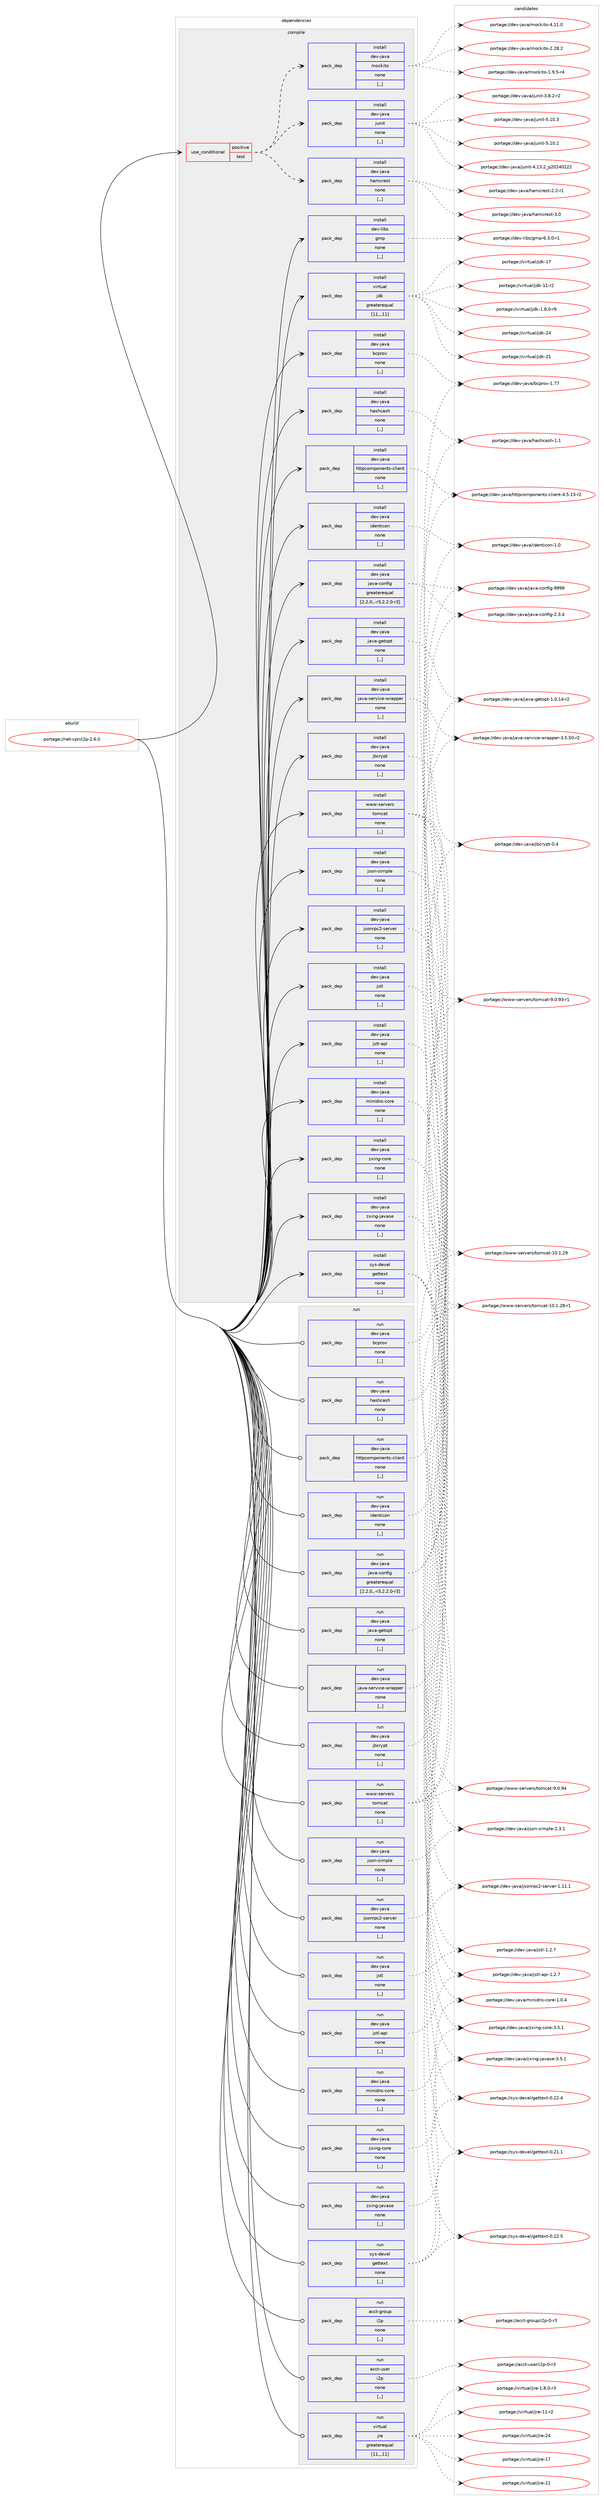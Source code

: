 digraph prolog {

# *************
# Graph options
# *************

newrank=true;
concentrate=true;
compound=true;
graph [rankdir=LR,fontname=Helvetica,fontsize=10,ranksep=1.5];#, ranksep=2.5, nodesep=0.2];
edge  [arrowhead=vee];
node  [fontname=Helvetica,fontsize=10];

# **********
# The ebuild
# **********

subgraph cluster_leftcol {
color=gray;
label=<<i>ebuild</i>>;
id [label="portage://net-vpn/i2p-2.6.0", color=red, width=4, href="../net-vpn/i2p-2.6.0.svg"];
}

# ****************
# The dependencies
# ****************

subgraph cluster_midcol {
color=gray;
label=<<i>dependencies</i>>;
subgraph cluster_compile {
fillcolor="#eeeeee";
style=filled;
label=<<i>compile</i>>;
subgraph cond235519 {
dependency895183 [label=<<TABLE BORDER="0" CELLBORDER="1" CELLSPACING="0" CELLPADDING="4"><TR><TD ROWSPAN="3" CELLPADDING="10">use_conditional</TD></TR><TR><TD>positive</TD></TR><TR><TD>test</TD></TR></TABLE>>, shape=none, color=red];
subgraph pack653120 {
dependency895184 [label=<<TABLE BORDER="0" CELLBORDER="1" CELLSPACING="0" CELLPADDING="4" WIDTH="220"><TR><TD ROWSPAN="6" CELLPADDING="30">pack_dep</TD></TR><TR><TD WIDTH="110">install</TD></TR><TR><TD>dev-java</TD></TR><TR><TD>hamcrest</TD></TR><TR><TD>none</TD></TR><TR><TD>[,,]</TD></TR></TABLE>>, shape=none, color=blue];
}
dependency895183:e -> dependency895184:w [weight=20,style="dashed",arrowhead="vee"];
subgraph pack653121 {
dependency895185 [label=<<TABLE BORDER="0" CELLBORDER="1" CELLSPACING="0" CELLPADDING="4" WIDTH="220"><TR><TD ROWSPAN="6" CELLPADDING="30">pack_dep</TD></TR><TR><TD WIDTH="110">install</TD></TR><TR><TD>dev-java</TD></TR><TR><TD>junit</TD></TR><TR><TD>none</TD></TR><TR><TD>[,,]</TD></TR></TABLE>>, shape=none, color=blue];
}
dependency895183:e -> dependency895185:w [weight=20,style="dashed",arrowhead="vee"];
subgraph pack653122 {
dependency895186 [label=<<TABLE BORDER="0" CELLBORDER="1" CELLSPACING="0" CELLPADDING="4" WIDTH="220"><TR><TD ROWSPAN="6" CELLPADDING="30">pack_dep</TD></TR><TR><TD WIDTH="110">install</TD></TR><TR><TD>dev-java</TD></TR><TR><TD>mockito</TD></TR><TR><TD>none</TD></TR><TR><TD>[,,]</TD></TR></TABLE>>, shape=none, color=blue];
}
dependency895183:e -> dependency895186:w [weight=20,style="dashed",arrowhead="vee"];
}
id:e -> dependency895183:w [weight=20,style="solid",arrowhead="vee"];
subgraph pack653123 {
dependency895187 [label=<<TABLE BORDER="0" CELLBORDER="1" CELLSPACING="0" CELLPADDING="4" WIDTH="220"><TR><TD ROWSPAN="6" CELLPADDING="30">pack_dep</TD></TR><TR><TD WIDTH="110">install</TD></TR><TR><TD>dev-java</TD></TR><TR><TD>bcprov</TD></TR><TR><TD>none</TD></TR><TR><TD>[,,]</TD></TR></TABLE>>, shape=none, color=blue];
}
id:e -> dependency895187:w [weight=20,style="solid",arrowhead="vee"];
subgraph pack653124 {
dependency895188 [label=<<TABLE BORDER="0" CELLBORDER="1" CELLSPACING="0" CELLPADDING="4" WIDTH="220"><TR><TD ROWSPAN="6" CELLPADDING="30">pack_dep</TD></TR><TR><TD WIDTH="110">install</TD></TR><TR><TD>dev-java</TD></TR><TR><TD>hashcash</TD></TR><TR><TD>none</TD></TR><TR><TD>[,,]</TD></TR></TABLE>>, shape=none, color=blue];
}
id:e -> dependency895188:w [weight=20,style="solid",arrowhead="vee"];
subgraph pack653125 {
dependency895189 [label=<<TABLE BORDER="0" CELLBORDER="1" CELLSPACING="0" CELLPADDING="4" WIDTH="220"><TR><TD ROWSPAN="6" CELLPADDING="30">pack_dep</TD></TR><TR><TD WIDTH="110">install</TD></TR><TR><TD>dev-java</TD></TR><TR><TD>httpcomponents-client</TD></TR><TR><TD>none</TD></TR><TR><TD>[,,]</TD></TR></TABLE>>, shape=none, color=blue];
}
id:e -> dependency895189:w [weight=20,style="solid",arrowhead="vee"];
subgraph pack653126 {
dependency895190 [label=<<TABLE BORDER="0" CELLBORDER="1" CELLSPACING="0" CELLPADDING="4" WIDTH="220"><TR><TD ROWSPAN="6" CELLPADDING="30">pack_dep</TD></TR><TR><TD WIDTH="110">install</TD></TR><TR><TD>dev-java</TD></TR><TR><TD>identicon</TD></TR><TR><TD>none</TD></TR><TR><TD>[,,]</TD></TR></TABLE>>, shape=none, color=blue];
}
id:e -> dependency895190:w [weight=20,style="solid",arrowhead="vee"];
subgraph pack653127 {
dependency895191 [label=<<TABLE BORDER="0" CELLBORDER="1" CELLSPACING="0" CELLPADDING="4" WIDTH="220"><TR><TD ROWSPAN="6" CELLPADDING="30">pack_dep</TD></TR><TR><TD WIDTH="110">install</TD></TR><TR><TD>dev-java</TD></TR><TR><TD>java-config</TD></TR><TR><TD>greaterequal</TD></TR><TR><TD>[2.2.0,,-r3,2.2.0-r3]</TD></TR></TABLE>>, shape=none, color=blue];
}
id:e -> dependency895191:w [weight=20,style="solid",arrowhead="vee"];
subgraph pack653128 {
dependency895192 [label=<<TABLE BORDER="0" CELLBORDER="1" CELLSPACING="0" CELLPADDING="4" WIDTH="220"><TR><TD ROWSPAN="6" CELLPADDING="30">pack_dep</TD></TR><TR><TD WIDTH="110">install</TD></TR><TR><TD>dev-java</TD></TR><TR><TD>java-getopt</TD></TR><TR><TD>none</TD></TR><TR><TD>[,,]</TD></TR></TABLE>>, shape=none, color=blue];
}
id:e -> dependency895192:w [weight=20,style="solid",arrowhead="vee"];
subgraph pack653129 {
dependency895193 [label=<<TABLE BORDER="0" CELLBORDER="1" CELLSPACING="0" CELLPADDING="4" WIDTH="220"><TR><TD ROWSPAN="6" CELLPADDING="30">pack_dep</TD></TR><TR><TD WIDTH="110">install</TD></TR><TR><TD>dev-java</TD></TR><TR><TD>java-service-wrapper</TD></TR><TR><TD>none</TD></TR><TR><TD>[,,]</TD></TR></TABLE>>, shape=none, color=blue];
}
id:e -> dependency895193:w [weight=20,style="solid",arrowhead="vee"];
subgraph pack653130 {
dependency895194 [label=<<TABLE BORDER="0" CELLBORDER="1" CELLSPACING="0" CELLPADDING="4" WIDTH="220"><TR><TD ROWSPAN="6" CELLPADDING="30">pack_dep</TD></TR><TR><TD WIDTH="110">install</TD></TR><TR><TD>dev-java</TD></TR><TR><TD>jbcrypt</TD></TR><TR><TD>none</TD></TR><TR><TD>[,,]</TD></TR></TABLE>>, shape=none, color=blue];
}
id:e -> dependency895194:w [weight=20,style="solid",arrowhead="vee"];
subgraph pack653131 {
dependency895195 [label=<<TABLE BORDER="0" CELLBORDER="1" CELLSPACING="0" CELLPADDING="4" WIDTH="220"><TR><TD ROWSPAN="6" CELLPADDING="30">pack_dep</TD></TR><TR><TD WIDTH="110">install</TD></TR><TR><TD>dev-java</TD></TR><TR><TD>json-simple</TD></TR><TR><TD>none</TD></TR><TR><TD>[,,]</TD></TR></TABLE>>, shape=none, color=blue];
}
id:e -> dependency895195:w [weight=20,style="solid",arrowhead="vee"];
subgraph pack653132 {
dependency895196 [label=<<TABLE BORDER="0" CELLBORDER="1" CELLSPACING="0" CELLPADDING="4" WIDTH="220"><TR><TD ROWSPAN="6" CELLPADDING="30">pack_dep</TD></TR><TR><TD WIDTH="110">install</TD></TR><TR><TD>dev-java</TD></TR><TR><TD>jsonrpc2-server</TD></TR><TR><TD>none</TD></TR><TR><TD>[,,]</TD></TR></TABLE>>, shape=none, color=blue];
}
id:e -> dependency895196:w [weight=20,style="solid",arrowhead="vee"];
subgraph pack653133 {
dependency895197 [label=<<TABLE BORDER="0" CELLBORDER="1" CELLSPACING="0" CELLPADDING="4" WIDTH="220"><TR><TD ROWSPAN="6" CELLPADDING="30">pack_dep</TD></TR><TR><TD WIDTH="110">install</TD></TR><TR><TD>dev-java</TD></TR><TR><TD>jstl</TD></TR><TR><TD>none</TD></TR><TR><TD>[,,]</TD></TR></TABLE>>, shape=none, color=blue];
}
id:e -> dependency895197:w [weight=20,style="solid",arrowhead="vee"];
subgraph pack653134 {
dependency895198 [label=<<TABLE BORDER="0" CELLBORDER="1" CELLSPACING="0" CELLPADDING="4" WIDTH="220"><TR><TD ROWSPAN="6" CELLPADDING="30">pack_dep</TD></TR><TR><TD WIDTH="110">install</TD></TR><TR><TD>dev-java</TD></TR><TR><TD>jstl-api</TD></TR><TR><TD>none</TD></TR><TR><TD>[,,]</TD></TR></TABLE>>, shape=none, color=blue];
}
id:e -> dependency895198:w [weight=20,style="solid",arrowhead="vee"];
subgraph pack653135 {
dependency895199 [label=<<TABLE BORDER="0" CELLBORDER="1" CELLSPACING="0" CELLPADDING="4" WIDTH="220"><TR><TD ROWSPAN="6" CELLPADDING="30">pack_dep</TD></TR><TR><TD WIDTH="110">install</TD></TR><TR><TD>dev-java</TD></TR><TR><TD>minidns-core</TD></TR><TR><TD>none</TD></TR><TR><TD>[,,]</TD></TR></TABLE>>, shape=none, color=blue];
}
id:e -> dependency895199:w [weight=20,style="solid",arrowhead="vee"];
subgraph pack653136 {
dependency895200 [label=<<TABLE BORDER="0" CELLBORDER="1" CELLSPACING="0" CELLPADDING="4" WIDTH="220"><TR><TD ROWSPAN="6" CELLPADDING="30">pack_dep</TD></TR><TR><TD WIDTH="110">install</TD></TR><TR><TD>dev-java</TD></TR><TR><TD>zxing-core</TD></TR><TR><TD>none</TD></TR><TR><TD>[,,]</TD></TR></TABLE>>, shape=none, color=blue];
}
id:e -> dependency895200:w [weight=20,style="solid",arrowhead="vee"];
subgraph pack653137 {
dependency895201 [label=<<TABLE BORDER="0" CELLBORDER="1" CELLSPACING="0" CELLPADDING="4" WIDTH="220"><TR><TD ROWSPAN="6" CELLPADDING="30">pack_dep</TD></TR><TR><TD WIDTH="110">install</TD></TR><TR><TD>dev-java</TD></TR><TR><TD>zxing-javase</TD></TR><TR><TD>none</TD></TR><TR><TD>[,,]</TD></TR></TABLE>>, shape=none, color=blue];
}
id:e -> dependency895201:w [weight=20,style="solid",arrowhead="vee"];
subgraph pack653138 {
dependency895202 [label=<<TABLE BORDER="0" CELLBORDER="1" CELLSPACING="0" CELLPADDING="4" WIDTH="220"><TR><TD ROWSPAN="6" CELLPADDING="30">pack_dep</TD></TR><TR><TD WIDTH="110">install</TD></TR><TR><TD>dev-libs</TD></TR><TR><TD>gmp</TD></TR><TR><TD>none</TD></TR><TR><TD>[,,]</TD></TR></TABLE>>, shape=none, color=blue];
}
id:e -> dependency895202:w [weight=20,style="solid",arrowhead="vee"];
subgraph pack653139 {
dependency895203 [label=<<TABLE BORDER="0" CELLBORDER="1" CELLSPACING="0" CELLPADDING="4" WIDTH="220"><TR><TD ROWSPAN="6" CELLPADDING="30">pack_dep</TD></TR><TR><TD WIDTH="110">install</TD></TR><TR><TD>sys-devel</TD></TR><TR><TD>gettext</TD></TR><TR><TD>none</TD></TR><TR><TD>[,,]</TD></TR></TABLE>>, shape=none, color=blue];
}
id:e -> dependency895203:w [weight=20,style="solid",arrowhead="vee"];
subgraph pack653140 {
dependency895204 [label=<<TABLE BORDER="0" CELLBORDER="1" CELLSPACING="0" CELLPADDING="4" WIDTH="220"><TR><TD ROWSPAN="6" CELLPADDING="30">pack_dep</TD></TR><TR><TD WIDTH="110">install</TD></TR><TR><TD>virtual</TD></TR><TR><TD>jdk</TD></TR><TR><TD>greaterequal</TD></TR><TR><TD>[11,,,11]</TD></TR></TABLE>>, shape=none, color=blue];
}
id:e -> dependency895204:w [weight=20,style="solid",arrowhead="vee"];
subgraph pack653141 {
dependency895205 [label=<<TABLE BORDER="0" CELLBORDER="1" CELLSPACING="0" CELLPADDING="4" WIDTH="220"><TR><TD ROWSPAN="6" CELLPADDING="30">pack_dep</TD></TR><TR><TD WIDTH="110">install</TD></TR><TR><TD>www-servers</TD></TR><TR><TD>tomcat</TD></TR><TR><TD>none</TD></TR><TR><TD>[,,]</TD></TR></TABLE>>, shape=none, color=blue];
}
id:e -> dependency895205:w [weight=20,style="solid",arrowhead="vee"];
}
subgraph cluster_compileandrun {
fillcolor="#eeeeee";
style=filled;
label=<<i>compile and run</i>>;
}
subgraph cluster_run {
fillcolor="#eeeeee";
style=filled;
label=<<i>run</i>>;
subgraph pack653142 {
dependency895206 [label=<<TABLE BORDER="0" CELLBORDER="1" CELLSPACING="0" CELLPADDING="4" WIDTH="220"><TR><TD ROWSPAN="6" CELLPADDING="30">pack_dep</TD></TR><TR><TD WIDTH="110">run</TD></TR><TR><TD>acct-group</TD></TR><TR><TD>i2p</TD></TR><TR><TD>none</TD></TR><TR><TD>[,,]</TD></TR></TABLE>>, shape=none, color=blue];
}
id:e -> dependency895206:w [weight=20,style="solid",arrowhead="odot"];
subgraph pack653143 {
dependency895207 [label=<<TABLE BORDER="0" CELLBORDER="1" CELLSPACING="0" CELLPADDING="4" WIDTH="220"><TR><TD ROWSPAN="6" CELLPADDING="30">pack_dep</TD></TR><TR><TD WIDTH="110">run</TD></TR><TR><TD>acct-user</TD></TR><TR><TD>i2p</TD></TR><TR><TD>none</TD></TR><TR><TD>[,,]</TD></TR></TABLE>>, shape=none, color=blue];
}
id:e -> dependency895207:w [weight=20,style="solid",arrowhead="odot"];
subgraph pack653144 {
dependency895208 [label=<<TABLE BORDER="0" CELLBORDER="1" CELLSPACING="0" CELLPADDING="4" WIDTH="220"><TR><TD ROWSPAN="6" CELLPADDING="30">pack_dep</TD></TR><TR><TD WIDTH="110">run</TD></TR><TR><TD>dev-java</TD></TR><TR><TD>bcprov</TD></TR><TR><TD>none</TD></TR><TR><TD>[,,]</TD></TR></TABLE>>, shape=none, color=blue];
}
id:e -> dependency895208:w [weight=20,style="solid",arrowhead="odot"];
subgraph pack653145 {
dependency895209 [label=<<TABLE BORDER="0" CELLBORDER="1" CELLSPACING="0" CELLPADDING="4" WIDTH="220"><TR><TD ROWSPAN="6" CELLPADDING="30">pack_dep</TD></TR><TR><TD WIDTH="110">run</TD></TR><TR><TD>dev-java</TD></TR><TR><TD>hashcash</TD></TR><TR><TD>none</TD></TR><TR><TD>[,,]</TD></TR></TABLE>>, shape=none, color=blue];
}
id:e -> dependency895209:w [weight=20,style="solid",arrowhead="odot"];
subgraph pack653146 {
dependency895210 [label=<<TABLE BORDER="0" CELLBORDER="1" CELLSPACING="0" CELLPADDING="4" WIDTH="220"><TR><TD ROWSPAN="6" CELLPADDING="30">pack_dep</TD></TR><TR><TD WIDTH="110">run</TD></TR><TR><TD>dev-java</TD></TR><TR><TD>httpcomponents-client</TD></TR><TR><TD>none</TD></TR><TR><TD>[,,]</TD></TR></TABLE>>, shape=none, color=blue];
}
id:e -> dependency895210:w [weight=20,style="solid",arrowhead="odot"];
subgraph pack653147 {
dependency895211 [label=<<TABLE BORDER="0" CELLBORDER="1" CELLSPACING="0" CELLPADDING="4" WIDTH="220"><TR><TD ROWSPAN="6" CELLPADDING="30">pack_dep</TD></TR><TR><TD WIDTH="110">run</TD></TR><TR><TD>dev-java</TD></TR><TR><TD>identicon</TD></TR><TR><TD>none</TD></TR><TR><TD>[,,]</TD></TR></TABLE>>, shape=none, color=blue];
}
id:e -> dependency895211:w [weight=20,style="solid",arrowhead="odot"];
subgraph pack653148 {
dependency895212 [label=<<TABLE BORDER="0" CELLBORDER="1" CELLSPACING="0" CELLPADDING="4" WIDTH="220"><TR><TD ROWSPAN="6" CELLPADDING="30">pack_dep</TD></TR><TR><TD WIDTH="110">run</TD></TR><TR><TD>dev-java</TD></TR><TR><TD>java-config</TD></TR><TR><TD>greaterequal</TD></TR><TR><TD>[2.2.0,,-r3,2.2.0-r3]</TD></TR></TABLE>>, shape=none, color=blue];
}
id:e -> dependency895212:w [weight=20,style="solid",arrowhead="odot"];
subgraph pack653149 {
dependency895213 [label=<<TABLE BORDER="0" CELLBORDER="1" CELLSPACING="0" CELLPADDING="4" WIDTH="220"><TR><TD ROWSPAN="6" CELLPADDING="30">pack_dep</TD></TR><TR><TD WIDTH="110">run</TD></TR><TR><TD>dev-java</TD></TR><TR><TD>java-getopt</TD></TR><TR><TD>none</TD></TR><TR><TD>[,,]</TD></TR></TABLE>>, shape=none, color=blue];
}
id:e -> dependency895213:w [weight=20,style="solid",arrowhead="odot"];
subgraph pack653150 {
dependency895214 [label=<<TABLE BORDER="0" CELLBORDER="1" CELLSPACING="0" CELLPADDING="4" WIDTH="220"><TR><TD ROWSPAN="6" CELLPADDING="30">pack_dep</TD></TR><TR><TD WIDTH="110">run</TD></TR><TR><TD>dev-java</TD></TR><TR><TD>java-service-wrapper</TD></TR><TR><TD>none</TD></TR><TR><TD>[,,]</TD></TR></TABLE>>, shape=none, color=blue];
}
id:e -> dependency895214:w [weight=20,style="solid",arrowhead="odot"];
subgraph pack653151 {
dependency895215 [label=<<TABLE BORDER="0" CELLBORDER="1" CELLSPACING="0" CELLPADDING="4" WIDTH="220"><TR><TD ROWSPAN="6" CELLPADDING="30">pack_dep</TD></TR><TR><TD WIDTH="110">run</TD></TR><TR><TD>dev-java</TD></TR><TR><TD>jbcrypt</TD></TR><TR><TD>none</TD></TR><TR><TD>[,,]</TD></TR></TABLE>>, shape=none, color=blue];
}
id:e -> dependency895215:w [weight=20,style="solid",arrowhead="odot"];
subgraph pack653152 {
dependency895216 [label=<<TABLE BORDER="0" CELLBORDER="1" CELLSPACING="0" CELLPADDING="4" WIDTH="220"><TR><TD ROWSPAN="6" CELLPADDING="30">pack_dep</TD></TR><TR><TD WIDTH="110">run</TD></TR><TR><TD>dev-java</TD></TR><TR><TD>json-simple</TD></TR><TR><TD>none</TD></TR><TR><TD>[,,]</TD></TR></TABLE>>, shape=none, color=blue];
}
id:e -> dependency895216:w [weight=20,style="solid",arrowhead="odot"];
subgraph pack653153 {
dependency895217 [label=<<TABLE BORDER="0" CELLBORDER="1" CELLSPACING="0" CELLPADDING="4" WIDTH="220"><TR><TD ROWSPAN="6" CELLPADDING="30">pack_dep</TD></TR><TR><TD WIDTH="110">run</TD></TR><TR><TD>dev-java</TD></TR><TR><TD>jsonrpc2-server</TD></TR><TR><TD>none</TD></TR><TR><TD>[,,]</TD></TR></TABLE>>, shape=none, color=blue];
}
id:e -> dependency895217:w [weight=20,style="solid",arrowhead="odot"];
subgraph pack653154 {
dependency895218 [label=<<TABLE BORDER="0" CELLBORDER="1" CELLSPACING="0" CELLPADDING="4" WIDTH="220"><TR><TD ROWSPAN="6" CELLPADDING="30">pack_dep</TD></TR><TR><TD WIDTH="110">run</TD></TR><TR><TD>dev-java</TD></TR><TR><TD>jstl</TD></TR><TR><TD>none</TD></TR><TR><TD>[,,]</TD></TR></TABLE>>, shape=none, color=blue];
}
id:e -> dependency895218:w [weight=20,style="solid",arrowhead="odot"];
subgraph pack653155 {
dependency895219 [label=<<TABLE BORDER="0" CELLBORDER="1" CELLSPACING="0" CELLPADDING="4" WIDTH="220"><TR><TD ROWSPAN="6" CELLPADDING="30">pack_dep</TD></TR><TR><TD WIDTH="110">run</TD></TR><TR><TD>dev-java</TD></TR><TR><TD>jstl-api</TD></TR><TR><TD>none</TD></TR><TR><TD>[,,]</TD></TR></TABLE>>, shape=none, color=blue];
}
id:e -> dependency895219:w [weight=20,style="solid",arrowhead="odot"];
subgraph pack653156 {
dependency895220 [label=<<TABLE BORDER="0" CELLBORDER="1" CELLSPACING="0" CELLPADDING="4" WIDTH="220"><TR><TD ROWSPAN="6" CELLPADDING="30">pack_dep</TD></TR><TR><TD WIDTH="110">run</TD></TR><TR><TD>dev-java</TD></TR><TR><TD>minidns-core</TD></TR><TR><TD>none</TD></TR><TR><TD>[,,]</TD></TR></TABLE>>, shape=none, color=blue];
}
id:e -> dependency895220:w [weight=20,style="solid",arrowhead="odot"];
subgraph pack653157 {
dependency895221 [label=<<TABLE BORDER="0" CELLBORDER="1" CELLSPACING="0" CELLPADDING="4" WIDTH="220"><TR><TD ROWSPAN="6" CELLPADDING="30">pack_dep</TD></TR><TR><TD WIDTH="110">run</TD></TR><TR><TD>dev-java</TD></TR><TR><TD>zxing-core</TD></TR><TR><TD>none</TD></TR><TR><TD>[,,]</TD></TR></TABLE>>, shape=none, color=blue];
}
id:e -> dependency895221:w [weight=20,style="solid",arrowhead="odot"];
subgraph pack653158 {
dependency895222 [label=<<TABLE BORDER="0" CELLBORDER="1" CELLSPACING="0" CELLPADDING="4" WIDTH="220"><TR><TD ROWSPAN="6" CELLPADDING="30">pack_dep</TD></TR><TR><TD WIDTH="110">run</TD></TR><TR><TD>dev-java</TD></TR><TR><TD>zxing-javase</TD></TR><TR><TD>none</TD></TR><TR><TD>[,,]</TD></TR></TABLE>>, shape=none, color=blue];
}
id:e -> dependency895222:w [weight=20,style="solid",arrowhead="odot"];
subgraph pack653159 {
dependency895223 [label=<<TABLE BORDER="0" CELLBORDER="1" CELLSPACING="0" CELLPADDING="4" WIDTH="220"><TR><TD ROWSPAN="6" CELLPADDING="30">pack_dep</TD></TR><TR><TD WIDTH="110">run</TD></TR><TR><TD>sys-devel</TD></TR><TR><TD>gettext</TD></TR><TR><TD>none</TD></TR><TR><TD>[,,]</TD></TR></TABLE>>, shape=none, color=blue];
}
id:e -> dependency895223:w [weight=20,style="solid",arrowhead="odot"];
subgraph pack653160 {
dependency895224 [label=<<TABLE BORDER="0" CELLBORDER="1" CELLSPACING="0" CELLPADDING="4" WIDTH="220"><TR><TD ROWSPAN="6" CELLPADDING="30">pack_dep</TD></TR><TR><TD WIDTH="110">run</TD></TR><TR><TD>virtual</TD></TR><TR><TD>jre</TD></TR><TR><TD>greaterequal</TD></TR><TR><TD>[11,,,11]</TD></TR></TABLE>>, shape=none, color=blue];
}
id:e -> dependency895224:w [weight=20,style="solid",arrowhead="odot"];
subgraph pack653161 {
dependency895225 [label=<<TABLE BORDER="0" CELLBORDER="1" CELLSPACING="0" CELLPADDING="4" WIDTH="220"><TR><TD ROWSPAN="6" CELLPADDING="30">pack_dep</TD></TR><TR><TD WIDTH="110">run</TD></TR><TR><TD>www-servers</TD></TR><TR><TD>tomcat</TD></TR><TR><TD>none</TD></TR><TR><TD>[,,]</TD></TR></TABLE>>, shape=none, color=blue];
}
id:e -> dependency895225:w [weight=20,style="solid",arrowhead="odot"];
}
}

# **************
# The candidates
# **************

subgraph cluster_choices {
rank=same;
color=gray;
label=<<i>candidates</i>>;

subgraph choice653120 {
color=black;
nodesep=1;
choice10010111845106971189747104971099911410111511645514648 [label="portage://dev-java/hamcrest-3.0", color=red, width=4,href="../dev-java/hamcrest-3.0.svg"];
choice100101118451069711897471049710999114101115116455046504511449 [label="portage://dev-java/hamcrest-2.2-r1", color=red, width=4,href="../dev-java/hamcrest-2.2-r1.svg"];
dependency895184:e -> choice10010111845106971189747104971099911410111511645514648:w [style=dotted,weight="100"];
dependency895184:e -> choice100101118451069711897471049710999114101115116455046504511449:w [style=dotted,weight="100"];
}
subgraph choice653121 {
color=black;
nodesep=1;
choice1001011184510697118974710611711010511645534649484651 [label="portage://dev-java/junit-5.10.3", color=red, width=4,href="../dev-java/junit-5.10.3.svg"];
choice1001011184510697118974710611711010511645534649484650 [label="portage://dev-java/junit-5.10.2", color=red, width=4,href="../dev-java/junit-5.10.2.svg"];
choice1001011184510697118974710611711010511645524649514650951125048505248505050 [label="portage://dev-java/junit-4.13.2_p20240222", color=red, width=4,href="../dev-java/junit-4.13.2_p20240222.svg"];
choice100101118451069711897471061171101051164551465646504511450 [label="portage://dev-java/junit-3.8.2-r2", color=red, width=4,href="../dev-java/junit-3.8.2-r2.svg"];
dependency895185:e -> choice1001011184510697118974710611711010511645534649484651:w [style=dotted,weight="100"];
dependency895185:e -> choice1001011184510697118974710611711010511645534649484650:w [style=dotted,weight="100"];
dependency895185:e -> choice1001011184510697118974710611711010511645524649514650951125048505248505050:w [style=dotted,weight="100"];
dependency895185:e -> choice100101118451069711897471061171101051164551465646504511450:w [style=dotted,weight="100"];
}
subgraph choice653122 {
color=black;
nodesep=1;
choice100101118451069711897471091119910710511611145524649494648 [label="portage://dev-java/mockito-4.11.0", color=red, width=4,href="../dev-java/mockito-4.11.0.svg"];
choice100101118451069711897471091119910710511611145504650564650 [label="portage://dev-java/mockito-2.28.2", color=red, width=4,href="../dev-java/mockito-2.28.2.svg"];
choice10010111845106971189747109111991071051161114549465746534511452 [label="portage://dev-java/mockito-1.9.5-r4", color=red, width=4,href="../dev-java/mockito-1.9.5-r4.svg"];
dependency895186:e -> choice100101118451069711897471091119910710511611145524649494648:w [style=dotted,weight="100"];
dependency895186:e -> choice100101118451069711897471091119910710511611145504650564650:w [style=dotted,weight="100"];
dependency895186:e -> choice10010111845106971189747109111991071051161114549465746534511452:w [style=dotted,weight="100"];
}
subgraph choice653123 {
color=black;
nodesep=1;
choice1001011184510697118974798991121141111184549465555 [label="portage://dev-java/bcprov-1.77", color=red, width=4,href="../dev-java/bcprov-1.77.svg"];
dependency895187:e -> choice1001011184510697118974798991121141111184549465555:w [style=dotted,weight="100"];
}
subgraph choice653124 {
color=black;
nodesep=1;
choice1001011184510697118974710497115104999711510445494649 [label="portage://dev-java/hashcash-1.1", color=red, width=4,href="../dev-java/hashcash-1.1.svg"];
dependency895188:e -> choice1001011184510697118974710497115104999711510445494649:w [style=dotted,weight="100"];
}
subgraph choice653125 {
color=black;
nodesep=1;
choice10010111845106971189747104116116112991111091121111101011101161154599108105101110116455246534649514511450 [label="portage://dev-java/httpcomponents-client-4.5.13-r2", color=red, width=4,href="../dev-java/httpcomponents-client-4.5.13-r2.svg"];
dependency895189:e -> choice10010111845106971189747104116116112991111091121111101011101161154599108105101110116455246534649514511450:w [style=dotted,weight="100"];
}
subgraph choice653126 {
color=black;
nodesep=1;
choice100101118451069711897471051001011101161059911111045494648 [label="portage://dev-java/identicon-1.0", color=red, width=4,href="../dev-java/identicon-1.0.svg"];
dependency895190:e -> choice100101118451069711897471051001011101161059911111045494648:w [style=dotted,weight="100"];
}
subgraph choice653127 {
color=black;
nodesep=1;
choice10010111845106971189747106971189745991111101021051034557575757 [label="portage://dev-java/java-config-9999", color=red, width=4,href="../dev-java/java-config-9999.svg"];
choice1001011184510697118974710697118974599111110102105103455046514652 [label="portage://dev-java/java-config-2.3.4", color=red, width=4,href="../dev-java/java-config-2.3.4.svg"];
dependency895191:e -> choice10010111845106971189747106971189745991111101021051034557575757:w [style=dotted,weight="100"];
dependency895191:e -> choice1001011184510697118974710697118974599111110102105103455046514652:w [style=dotted,weight="100"];
}
subgraph choice653128 {
color=black;
nodesep=1;
choice10010111845106971189747106971189745103101116111112116454946484649524511450 [label="portage://dev-java/java-getopt-1.0.14-r2", color=red, width=4,href="../dev-java/java-getopt-1.0.14-r2.svg"];
dependency895192:e -> choice10010111845106971189747106971189745103101116111112116454946484649524511450:w [style=dotted,weight="100"];
}
subgraph choice653129 {
color=black;
nodesep=1;
choice10010111845106971189747106971189745115101114118105991014511911497112112101114455146534653484511450 [label="portage://dev-java/java-service-wrapper-3.5.50-r2", color=red, width=4,href="../dev-java/java-service-wrapper-3.5.50-r2.svg"];
dependency895193:e -> choice10010111845106971189747106971189745115101114118105991014511911497112112101114455146534653484511450:w [style=dotted,weight="100"];
}
subgraph choice653130 {
color=black;
nodesep=1;
choice10010111845106971189747106989911412111211645484652 [label="portage://dev-java/jbcrypt-0.4", color=red, width=4,href="../dev-java/jbcrypt-0.4.svg"];
dependency895194:e -> choice10010111845106971189747106989911412111211645484652:w [style=dotted,weight="100"];
}
subgraph choice653131 {
color=black;
nodesep=1;
choice1001011184510697118974710611511111045115105109112108101455046514649 [label="portage://dev-java/json-simple-2.3.1", color=red, width=4,href="../dev-java/json-simple-2.3.1.svg"];
dependency895195:e -> choice1001011184510697118974710611511111045115105109112108101455046514649:w [style=dotted,weight="100"];
}
subgraph choice653132 {
color=black;
nodesep=1;
choice1001011184510697118974710611511111011411299504511510111411810111445494649494649 [label="portage://dev-java/jsonrpc2-server-1.11.1", color=red, width=4,href="../dev-java/jsonrpc2-server-1.11.1.svg"];
dependency895196:e -> choice1001011184510697118974710611511111011411299504511510111411810111445494649494649:w [style=dotted,weight="100"];
}
subgraph choice653133 {
color=black;
nodesep=1;
choice10010111845106971189747106115116108454946504655 [label="portage://dev-java/jstl-1.2.7", color=red, width=4,href="../dev-java/jstl-1.2.7.svg"];
dependency895197:e -> choice10010111845106971189747106115116108454946504655:w [style=dotted,weight="100"];
}
subgraph choice653134 {
color=black;
nodesep=1;
choice100101118451069711897471061151161084597112105454946504655 [label="portage://dev-java/jstl-api-1.2.7", color=red, width=4,href="../dev-java/jstl-api-1.2.7.svg"];
dependency895198:e -> choice100101118451069711897471061151161084597112105454946504655:w [style=dotted,weight="100"];
}
subgraph choice653135 {
color=black;
nodesep=1;
choice100101118451069711897471091051101051001101154599111114101454946484652 [label="portage://dev-java/minidns-core-1.0.4", color=red, width=4,href="../dev-java/minidns-core-1.0.4.svg"];
dependency895199:e -> choice100101118451069711897471091051101051001101154599111114101454946484652:w [style=dotted,weight="100"];
}
subgraph choice653136 {
color=black;
nodesep=1;
choice100101118451069711897471221201051101034599111114101455146534649 [label="portage://dev-java/zxing-core-3.5.1", color=red, width=4,href="../dev-java/zxing-core-3.5.1.svg"];
dependency895200:e -> choice100101118451069711897471221201051101034599111114101455146534649:w [style=dotted,weight="100"];
}
subgraph choice653137 {
color=black;
nodesep=1;
choice10010111845106971189747122120105110103451069711897115101455146534649 [label="portage://dev-java/zxing-javase-3.5.1", color=red, width=4,href="../dev-java/zxing-javase-3.5.1.svg"];
dependency895201:e -> choice10010111845106971189747122120105110103451069711897115101455146534649:w [style=dotted,weight="100"];
}
subgraph choice653138 {
color=black;
nodesep=1;
choice1001011184510810598115471031091124554465146484511449 [label="portage://dev-libs/gmp-6.3.0-r1", color=red, width=4,href="../dev-libs/gmp-6.3.0-r1.svg"];
dependency895202:e -> choice1001011184510810598115471031091124554465146484511449:w [style=dotted,weight="100"];
}
subgraph choice653139 {
color=black;
nodesep=1;
choice115121115451001011181011084710310111611610112011645484650504653 [label="portage://sys-devel/gettext-0.22.5", color=red, width=4,href="../sys-devel/gettext-0.22.5.svg"];
choice115121115451001011181011084710310111611610112011645484650504652 [label="portage://sys-devel/gettext-0.22.4", color=red, width=4,href="../sys-devel/gettext-0.22.4.svg"];
choice115121115451001011181011084710310111611610112011645484650494649 [label="portage://sys-devel/gettext-0.21.1", color=red, width=4,href="../sys-devel/gettext-0.21.1.svg"];
dependency895203:e -> choice115121115451001011181011084710310111611610112011645484650504653:w [style=dotted,weight="100"];
dependency895203:e -> choice115121115451001011181011084710310111611610112011645484650504652:w [style=dotted,weight="100"];
dependency895203:e -> choice115121115451001011181011084710310111611610112011645484650494649:w [style=dotted,weight="100"];
}
subgraph choice653140 {
color=black;
nodesep=1;
choice1181051141161179710847106100107455052 [label="portage://virtual/jdk-24", color=red, width=4,href="../virtual/jdk-24.svg"];
choice1181051141161179710847106100107455049 [label="portage://virtual/jdk-21", color=red, width=4,href="../virtual/jdk-21.svg"];
choice1181051141161179710847106100107454955 [label="portage://virtual/jdk-17", color=red, width=4,href="../virtual/jdk-17.svg"];
choice11810511411611797108471061001074549494511450 [label="portage://virtual/jdk-11-r2", color=red, width=4,href="../virtual/jdk-11-r2.svg"];
choice11810511411611797108471061001074549465646484511457 [label="portage://virtual/jdk-1.8.0-r9", color=red, width=4,href="../virtual/jdk-1.8.0-r9.svg"];
dependency895204:e -> choice1181051141161179710847106100107455052:w [style=dotted,weight="100"];
dependency895204:e -> choice1181051141161179710847106100107455049:w [style=dotted,weight="100"];
dependency895204:e -> choice1181051141161179710847106100107454955:w [style=dotted,weight="100"];
dependency895204:e -> choice11810511411611797108471061001074549494511450:w [style=dotted,weight="100"];
dependency895204:e -> choice11810511411611797108471061001074549465646484511457:w [style=dotted,weight="100"];
}
subgraph choice653141 {
color=black;
nodesep=1;
choice119119119451151011141181011141154711611110999971164549484649465057 [label="portage://www-servers/tomcat-10.1.29", color=red, width=4,href="../www-servers/tomcat-10.1.29.svg"];
choice1191191194511510111411810111411547116111109999711645494846494650564511449 [label="portage://www-servers/tomcat-10.1.28-r1", color=red, width=4,href="../www-servers/tomcat-10.1.28-r1.svg"];
choice1191191194511510111411810111411547116111109999711645574648465752 [label="portage://www-servers/tomcat-9.0.94", color=red, width=4,href="../www-servers/tomcat-9.0.94.svg"];
choice11911911945115101114118101114115471161111099997116455746484657514511449 [label="portage://www-servers/tomcat-9.0.93-r1", color=red, width=4,href="../www-servers/tomcat-9.0.93-r1.svg"];
dependency895205:e -> choice119119119451151011141181011141154711611110999971164549484649465057:w [style=dotted,weight="100"];
dependency895205:e -> choice1191191194511510111411810111411547116111109999711645494846494650564511449:w [style=dotted,weight="100"];
dependency895205:e -> choice1191191194511510111411810111411547116111109999711645574648465752:w [style=dotted,weight="100"];
dependency895205:e -> choice11911911945115101114118101114115471161111099997116455746484657514511449:w [style=dotted,weight="100"];
}
subgraph choice653142 {
color=black;
nodesep=1;
choice97999911645103114111117112471055011245484511451 [label="portage://acct-group/i2p-0-r3", color=red, width=4,href="../acct-group/i2p-0-r3.svg"];
dependency895206:e -> choice97999911645103114111117112471055011245484511451:w [style=dotted,weight="100"];
}
subgraph choice653143 {
color=black;
nodesep=1;
choice97999911645117115101114471055011245484511451 [label="portage://acct-user/i2p-0-r3", color=red, width=4,href="../acct-user/i2p-0-r3.svg"];
dependency895207:e -> choice97999911645117115101114471055011245484511451:w [style=dotted,weight="100"];
}
subgraph choice653144 {
color=black;
nodesep=1;
choice1001011184510697118974798991121141111184549465555 [label="portage://dev-java/bcprov-1.77", color=red, width=4,href="../dev-java/bcprov-1.77.svg"];
dependency895208:e -> choice1001011184510697118974798991121141111184549465555:w [style=dotted,weight="100"];
}
subgraph choice653145 {
color=black;
nodesep=1;
choice1001011184510697118974710497115104999711510445494649 [label="portage://dev-java/hashcash-1.1", color=red, width=4,href="../dev-java/hashcash-1.1.svg"];
dependency895209:e -> choice1001011184510697118974710497115104999711510445494649:w [style=dotted,weight="100"];
}
subgraph choice653146 {
color=black;
nodesep=1;
choice10010111845106971189747104116116112991111091121111101011101161154599108105101110116455246534649514511450 [label="portage://dev-java/httpcomponents-client-4.5.13-r2", color=red, width=4,href="../dev-java/httpcomponents-client-4.5.13-r2.svg"];
dependency895210:e -> choice10010111845106971189747104116116112991111091121111101011101161154599108105101110116455246534649514511450:w [style=dotted,weight="100"];
}
subgraph choice653147 {
color=black;
nodesep=1;
choice100101118451069711897471051001011101161059911111045494648 [label="portage://dev-java/identicon-1.0", color=red, width=4,href="../dev-java/identicon-1.0.svg"];
dependency895211:e -> choice100101118451069711897471051001011101161059911111045494648:w [style=dotted,weight="100"];
}
subgraph choice653148 {
color=black;
nodesep=1;
choice10010111845106971189747106971189745991111101021051034557575757 [label="portage://dev-java/java-config-9999", color=red, width=4,href="../dev-java/java-config-9999.svg"];
choice1001011184510697118974710697118974599111110102105103455046514652 [label="portage://dev-java/java-config-2.3.4", color=red, width=4,href="../dev-java/java-config-2.3.4.svg"];
dependency895212:e -> choice10010111845106971189747106971189745991111101021051034557575757:w [style=dotted,weight="100"];
dependency895212:e -> choice1001011184510697118974710697118974599111110102105103455046514652:w [style=dotted,weight="100"];
}
subgraph choice653149 {
color=black;
nodesep=1;
choice10010111845106971189747106971189745103101116111112116454946484649524511450 [label="portage://dev-java/java-getopt-1.0.14-r2", color=red, width=4,href="../dev-java/java-getopt-1.0.14-r2.svg"];
dependency895213:e -> choice10010111845106971189747106971189745103101116111112116454946484649524511450:w [style=dotted,weight="100"];
}
subgraph choice653150 {
color=black;
nodesep=1;
choice10010111845106971189747106971189745115101114118105991014511911497112112101114455146534653484511450 [label="portage://dev-java/java-service-wrapper-3.5.50-r2", color=red, width=4,href="../dev-java/java-service-wrapper-3.5.50-r2.svg"];
dependency895214:e -> choice10010111845106971189747106971189745115101114118105991014511911497112112101114455146534653484511450:w [style=dotted,weight="100"];
}
subgraph choice653151 {
color=black;
nodesep=1;
choice10010111845106971189747106989911412111211645484652 [label="portage://dev-java/jbcrypt-0.4", color=red, width=4,href="../dev-java/jbcrypt-0.4.svg"];
dependency895215:e -> choice10010111845106971189747106989911412111211645484652:w [style=dotted,weight="100"];
}
subgraph choice653152 {
color=black;
nodesep=1;
choice1001011184510697118974710611511111045115105109112108101455046514649 [label="portage://dev-java/json-simple-2.3.1", color=red, width=4,href="../dev-java/json-simple-2.3.1.svg"];
dependency895216:e -> choice1001011184510697118974710611511111045115105109112108101455046514649:w [style=dotted,weight="100"];
}
subgraph choice653153 {
color=black;
nodesep=1;
choice1001011184510697118974710611511111011411299504511510111411810111445494649494649 [label="portage://dev-java/jsonrpc2-server-1.11.1", color=red, width=4,href="../dev-java/jsonrpc2-server-1.11.1.svg"];
dependency895217:e -> choice1001011184510697118974710611511111011411299504511510111411810111445494649494649:w [style=dotted,weight="100"];
}
subgraph choice653154 {
color=black;
nodesep=1;
choice10010111845106971189747106115116108454946504655 [label="portage://dev-java/jstl-1.2.7", color=red, width=4,href="../dev-java/jstl-1.2.7.svg"];
dependency895218:e -> choice10010111845106971189747106115116108454946504655:w [style=dotted,weight="100"];
}
subgraph choice653155 {
color=black;
nodesep=1;
choice100101118451069711897471061151161084597112105454946504655 [label="portage://dev-java/jstl-api-1.2.7", color=red, width=4,href="../dev-java/jstl-api-1.2.7.svg"];
dependency895219:e -> choice100101118451069711897471061151161084597112105454946504655:w [style=dotted,weight="100"];
}
subgraph choice653156 {
color=black;
nodesep=1;
choice100101118451069711897471091051101051001101154599111114101454946484652 [label="portage://dev-java/minidns-core-1.0.4", color=red, width=4,href="../dev-java/minidns-core-1.0.4.svg"];
dependency895220:e -> choice100101118451069711897471091051101051001101154599111114101454946484652:w [style=dotted,weight="100"];
}
subgraph choice653157 {
color=black;
nodesep=1;
choice100101118451069711897471221201051101034599111114101455146534649 [label="portage://dev-java/zxing-core-3.5.1", color=red, width=4,href="../dev-java/zxing-core-3.5.1.svg"];
dependency895221:e -> choice100101118451069711897471221201051101034599111114101455146534649:w [style=dotted,weight="100"];
}
subgraph choice653158 {
color=black;
nodesep=1;
choice10010111845106971189747122120105110103451069711897115101455146534649 [label="portage://dev-java/zxing-javase-3.5.1", color=red, width=4,href="../dev-java/zxing-javase-3.5.1.svg"];
dependency895222:e -> choice10010111845106971189747122120105110103451069711897115101455146534649:w [style=dotted,weight="100"];
}
subgraph choice653159 {
color=black;
nodesep=1;
choice115121115451001011181011084710310111611610112011645484650504653 [label="portage://sys-devel/gettext-0.22.5", color=red, width=4,href="../sys-devel/gettext-0.22.5.svg"];
choice115121115451001011181011084710310111611610112011645484650504652 [label="portage://sys-devel/gettext-0.22.4", color=red, width=4,href="../sys-devel/gettext-0.22.4.svg"];
choice115121115451001011181011084710310111611610112011645484650494649 [label="portage://sys-devel/gettext-0.21.1", color=red, width=4,href="../sys-devel/gettext-0.21.1.svg"];
dependency895223:e -> choice115121115451001011181011084710310111611610112011645484650504653:w [style=dotted,weight="100"];
dependency895223:e -> choice115121115451001011181011084710310111611610112011645484650504652:w [style=dotted,weight="100"];
dependency895223:e -> choice115121115451001011181011084710310111611610112011645484650494649:w [style=dotted,weight="100"];
}
subgraph choice653160 {
color=black;
nodesep=1;
choice1181051141161179710847106114101455052 [label="portage://virtual/jre-24", color=red, width=4,href="../virtual/jre-24.svg"];
choice1181051141161179710847106114101455049 [label="portage://virtual/jre-21", color=red, width=4,href="../virtual/jre-21.svg"];
choice1181051141161179710847106114101454955 [label="portage://virtual/jre-17", color=red, width=4,href="../virtual/jre-17.svg"];
choice11810511411611797108471061141014549494511450 [label="portage://virtual/jre-11-r2", color=red, width=4,href="../virtual/jre-11-r2.svg"];
choice11810511411611797108471061141014549465646484511451 [label="portage://virtual/jre-1.8.0-r3", color=red, width=4,href="../virtual/jre-1.8.0-r3.svg"];
dependency895224:e -> choice1181051141161179710847106114101455052:w [style=dotted,weight="100"];
dependency895224:e -> choice1181051141161179710847106114101455049:w [style=dotted,weight="100"];
dependency895224:e -> choice1181051141161179710847106114101454955:w [style=dotted,weight="100"];
dependency895224:e -> choice11810511411611797108471061141014549494511450:w [style=dotted,weight="100"];
dependency895224:e -> choice11810511411611797108471061141014549465646484511451:w [style=dotted,weight="100"];
}
subgraph choice653161 {
color=black;
nodesep=1;
choice119119119451151011141181011141154711611110999971164549484649465057 [label="portage://www-servers/tomcat-10.1.29", color=red, width=4,href="../www-servers/tomcat-10.1.29.svg"];
choice1191191194511510111411810111411547116111109999711645494846494650564511449 [label="portage://www-servers/tomcat-10.1.28-r1", color=red, width=4,href="../www-servers/tomcat-10.1.28-r1.svg"];
choice1191191194511510111411810111411547116111109999711645574648465752 [label="portage://www-servers/tomcat-9.0.94", color=red, width=4,href="../www-servers/tomcat-9.0.94.svg"];
choice11911911945115101114118101114115471161111099997116455746484657514511449 [label="portage://www-servers/tomcat-9.0.93-r1", color=red, width=4,href="../www-servers/tomcat-9.0.93-r1.svg"];
dependency895225:e -> choice119119119451151011141181011141154711611110999971164549484649465057:w [style=dotted,weight="100"];
dependency895225:e -> choice1191191194511510111411810111411547116111109999711645494846494650564511449:w [style=dotted,weight="100"];
dependency895225:e -> choice1191191194511510111411810111411547116111109999711645574648465752:w [style=dotted,weight="100"];
dependency895225:e -> choice11911911945115101114118101114115471161111099997116455746484657514511449:w [style=dotted,weight="100"];
}
}

}
